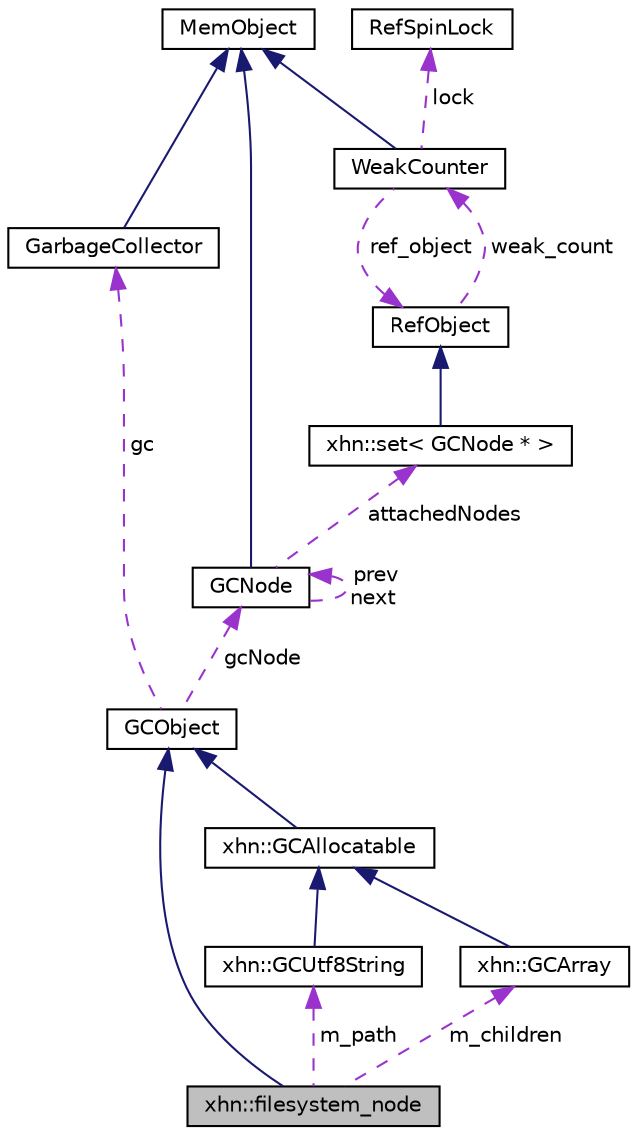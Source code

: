 digraph "xhn::filesystem_node"
{
  edge [fontname="Helvetica",fontsize="10",labelfontname="Helvetica",labelfontsize="10"];
  node [fontname="Helvetica",fontsize="10",shape=record];
  Node1 [label="xhn::filesystem_node",height=0.2,width=0.4,color="black", fillcolor="grey75", style="filled", fontcolor="black"];
  Node2 -> Node1 [dir="back",color="midnightblue",fontsize="10",style="solid",fontname="Helvetica"];
  Node2 [label="GCObject",height=0.2,width=0.4,color="black", fillcolor="white", style="filled",URL="$class_g_c_object.html"];
  Node3 -> Node2 [dir="back",color="darkorchid3",fontsize="10",style="dashed",label=" gcNode" ,fontname="Helvetica"];
  Node3 [label="GCNode",height=0.2,width=0.4,color="black", fillcolor="white", style="filled",URL="$class_g_c_node.html",tooltip="#define GC_DEBUG "];
  Node4 -> Node3 [dir="back",color="midnightblue",fontsize="10",style="solid",fontname="Helvetica"];
  Node4 [label="MemObject",height=0.2,width=0.4,color="black", fillcolor="white", style="filled",URL="$class_mem_object.html"];
  Node5 -> Node3 [dir="back",color="darkorchid3",fontsize="10",style="dashed",label=" attachedNodes" ,fontname="Helvetica"];
  Node5 [label="xhn::set\< GCNode * \>",height=0.2,width=0.4,color="black", fillcolor="white", style="filled",URL="$classxhn_1_1set.html"];
  Node6 -> Node5 [dir="back",color="midnightblue",fontsize="10",style="solid",fontname="Helvetica"];
  Node6 [label="RefObject",height=0.2,width=0.4,color="black", fillcolor="white", style="filled",URL="$class_ref_object.html"];
  Node7 -> Node6 [dir="back",color="darkorchid3",fontsize="10",style="dashed",label=" weak_count" ,fontname="Helvetica"];
  Node7 [label="WeakCounter",height=0.2,width=0.4,color="black", fillcolor="white", style="filled",URL="$class_weak_counter.html",tooltip="WeakCounter. "];
  Node4 -> Node7 [dir="back",color="midnightblue",fontsize="10",style="solid",fontname="Helvetica"];
  Node8 -> Node7 [dir="back",color="darkorchid3",fontsize="10",style="dashed",label=" lock" ,fontname="Helvetica"];
  Node8 [label="RefSpinLock",height=0.2,width=0.4,color="black", fillcolor="white", style="filled",URL="$class_ref_spin_lock.html"];
  Node6 -> Node7 [dir="back",color="darkorchid3",fontsize="10",style="dashed",label=" ref_object" ,fontname="Helvetica"];
  Node3 -> Node3 [dir="back",color="darkorchid3",fontsize="10",style="dashed",label=" prev\nnext" ,fontname="Helvetica"];
  Node9 -> Node2 [dir="back",color="darkorchid3",fontsize="10",style="dashed",label=" gc" ,fontname="Helvetica"];
  Node9 [label="GarbageCollector",height=0.2,width=0.4,color="black", fillcolor="white", style="filled",URL="$class_garbage_collector.html"];
  Node4 -> Node9 [dir="back",color="midnightblue",fontsize="10",style="solid",fontname="Helvetica"];
  Node10 -> Node1 [dir="back",color="darkorchid3",fontsize="10",style="dashed",label=" m_children" ,fontname="Helvetica"];
  Node10 [label="xhn::GCArray",height=0.2,width=0.4,color="black", fillcolor="white", style="filled",URL="$classxhn_1_1_g_c_array.html"];
  Node11 -> Node10 [dir="back",color="midnightblue",fontsize="10",style="solid",fontname="Helvetica"];
  Node11 [label="xhn::GCAllocatable",height=0.2,width=0.4,color="black", fillcolor="white", style="filled",URL="$classxhn_1_1_g_c_allocatable.html"];
  Node2 -> Node11 [dir="back",color="midnightblue",fontsize="10",style="solid",fontname="Helvetica"];
  Node12 -> Node1 [dir="back",color="darkorchid3",fontsize="10",style="dashed",label=" m_path" ,fontname="Helvetica"];
  Node12 [label="xhn::GCUtf8String",height=0.2,width=0.4,color="black", fillcolor="white", style="filled",URL="$classxhn_1_1_g_c_utf8_string.html"];
  Node11 -> Node12 [dir="back",color="midnightblue",fontsize="10",style="solid",fontname="Helvetica"];
}
